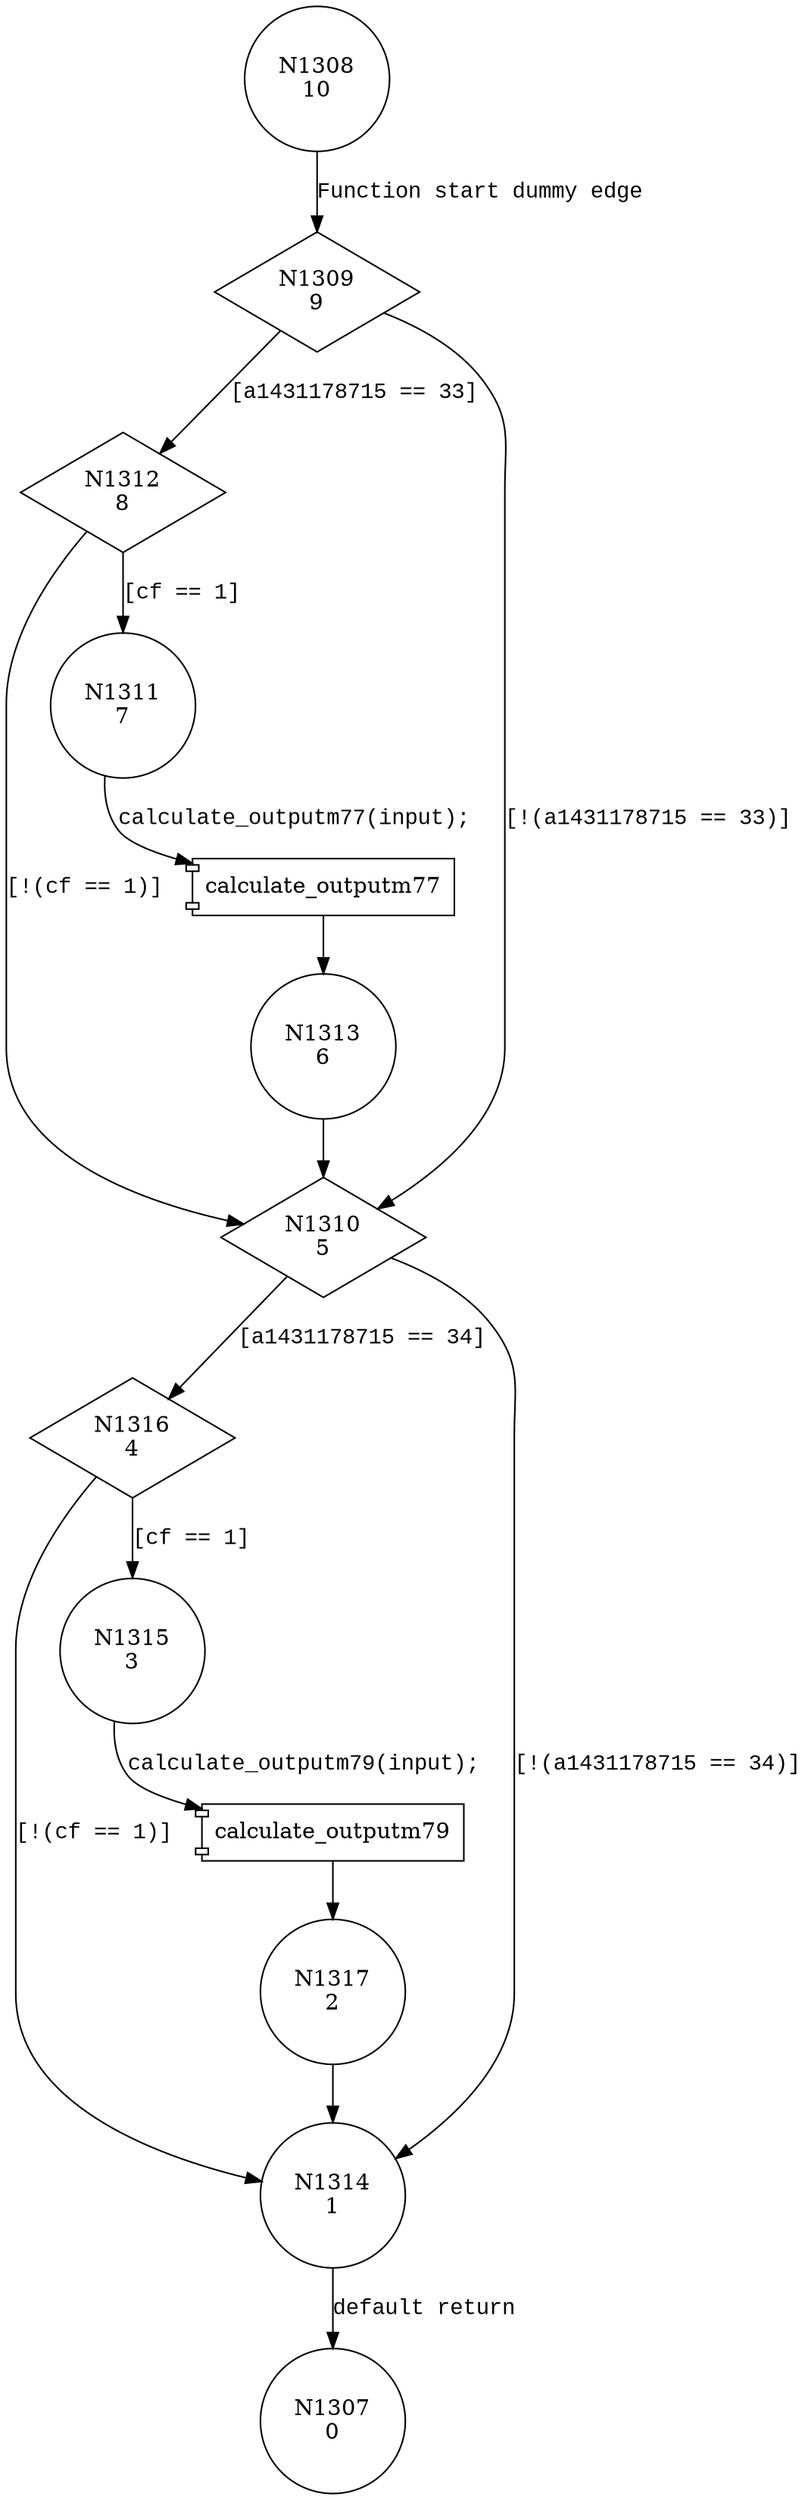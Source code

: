 digraph calculate_outputm11 {
1308 [shape="circle" label="N1308\n10"]
1309 [shape="diamond" label="N1309\n9"]
1312 [shape="diamond" label="N1312\n8"]
1310 [shape="diamond" label="N1310\n5"]
1316 [shape="diamond" label="N1316\n4"]
1314 [shape="circle" label="N1314\n1"]
1307 [shape="circle" label="N1307\n0"]
1315 [shape="circle" label="N1315\n3"]
1317 [shape="circle" label="N1317\n2"]
1311 [shape="circle" label="N1311\n7"]
1313 [shape="circle" label="N1313\n6"]
1308 -> 1309 [label="Function start dummy edge" fontname="Courier New"]
1309 -> 1312 [label="[a1431178715 == 33]" fontname="Courier New"]
1309 -> 1310 [label="[!(a1431178715 == 33)]" fontname="Courier New"]
1310 -> 1316 [label="[a1431178715 == 34]" fontname="Courier New"]
1310 -> 1314 [label="[!(a1431178715 == 34)]" fontname="Courier New"]
1314 -> 1307 [label="default return" fontname="Courier New"]
1316 -> 1315 [label="[cf == 1]" fontname="Courier New"]
1316 -> 1314 [label="[!(cf == 1)]" fontname="Courier New"]
100177 [shape="component" label="calculate_outputm79"]
1315 -> 100177 [label="calculate_outputm79(input);" fontname="Courier New"]
100177 -> 1317 [label="" fontname="Courier New"]
1312 -> 1311 [label="[cf == 1]" fontname="Courier New"]
1312 -> 1310 [label="[!(cf == 1)]" fontname="Courier New"]
100178 [shape="component" label="calculate_outputm77"]
1311 -> 100178 [label="calculate_outputm77(input);" fontname="Courier New"]
100178 -> 1313 [label="" fontname="Courier New"]
1317 -> 1314 [label="" fontname="Courier New"]
1313 -> 1310 [label="" fontname="Courier New"]
}